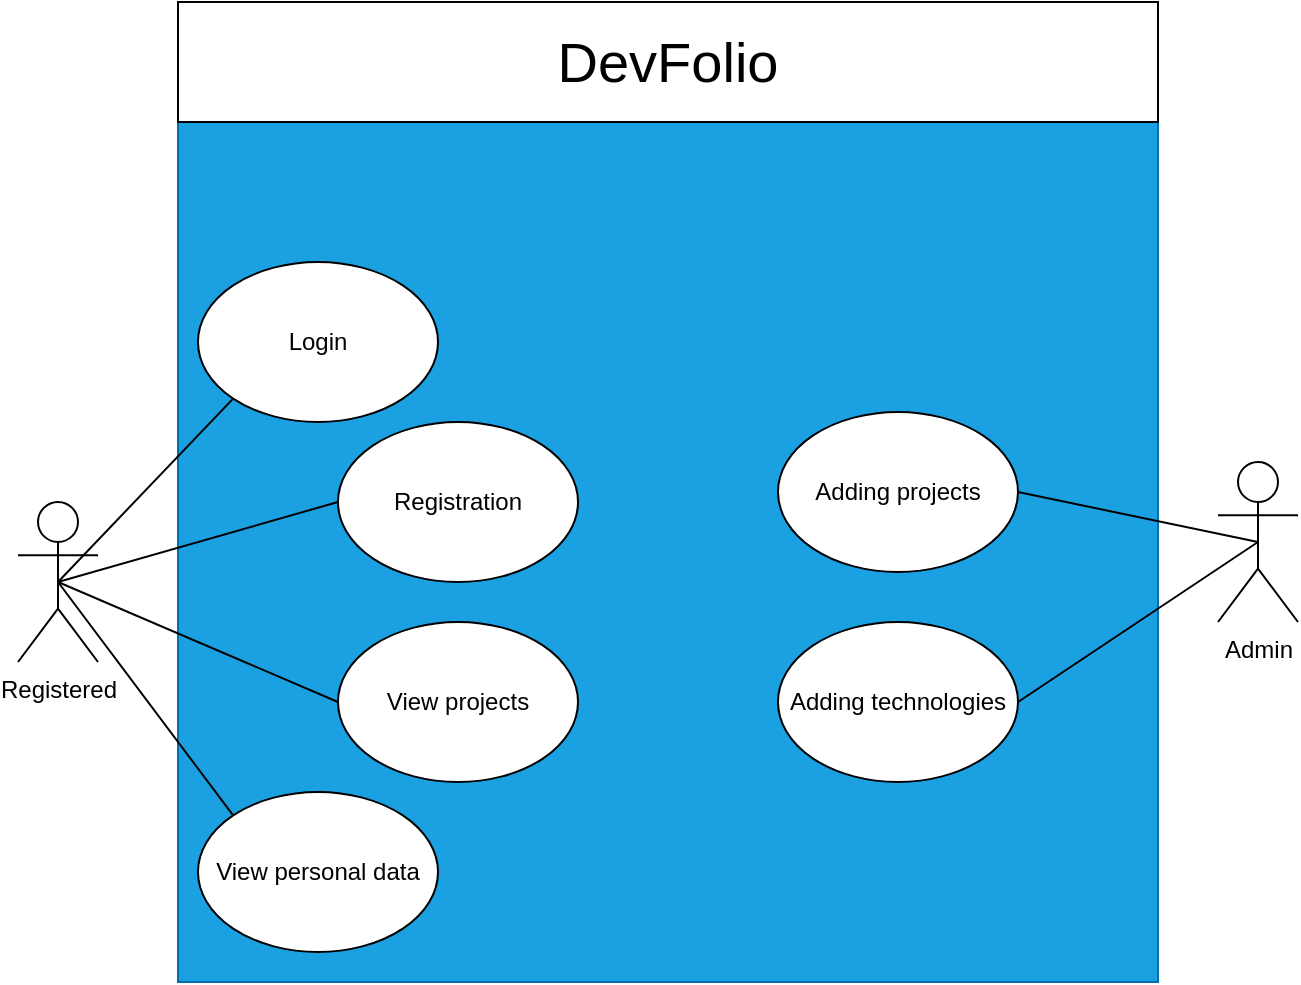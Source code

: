 <mxfile version="27.1.4">
  <diagram name="Page-1" id="gxSoQA9QzWtc0oUfEF9x">
    <mxGraphModel grid="1" page="1" gridSize="10" guides="1" tooltips="1" connect="1" arrows="1" fold="1" pageScale="1" pageWidth="827" pageHeight="1169" math="0" shadow="0">
      <root>
        <mxCell id="0" />
        <mxCell id="1" parent="0" />
        <mxCell id="fUVFQAexb9gU5Qhp4BD0-3" value="Registered" style="shape=umlActor;verticalLabelPosition=bottom;verticalAlign=top;html=1;outlineConnect=0;" vertex="1" parent="1">
          <mxGeometry x="40" y="360" width="40" height="80" as="geometry" />
        </mxCell>
        <mxCell id="fUVFQAexb9gU5Qhp4BD0-4" value="Admin" style="shape=umlActor;verticalLabelPosition=bottom;verticalAlign=top;html=1;outlineConnect=0;" vertex="1" parent="1">
          <mxGeometry x="640" y="340" width="40" height="80" as="geometry" />
        </mxCell>
        <mxCell id="fUVFQAexb9gU5Qhp4BD0-5" value="" style="whiteSpace=wrap;html=1;aspect=fixed;fillColor=#1ba1e2;fontColor=#ffffff;strokeColor=#006EAF;align=left;" vertex="1" parent="1">
          <mxGeometry x="120" y="110" width="490" height="490" as="geometry" />
        </mxCell>
        <mxCell id="fUVFQAexb9gU5Qhp4BD0-6" value="Registration" style="ellipse;whiteSpace=wrap;html=1;" vertex="1" parent="1">
          <mxGeometry x="200" y="320" width="120" height="80" as="geometry" />
        </mxCell>
        <mxCell id="fUVFQAexb9gU5Qhp4BD0-7" value="Adding technologies" style="ellipse;whiteSpace=wrap;html=1;" vertex="1" parent="1">
          <mxGeometry x="420" y="420" width="120" height="80" as="geometry" />
        </mxCell>
        <mxCell id="fUVFQAexb9gU5Qhp4BD0-9" value="Login" style="ellipse;whiteSpace=wrap;html=1;" vertex="1" parent="1">
          <mxGeometry x="130" y="240" width="120" height="80" as="geometry" />
        </mxCell>
        <mxCell id="fUVFQAexb9gU5Qhp4BD0-10" value="Adding projects" style="ellipse;whiteSpace=wrap;html=1;" vertex="1" parent="1">
          <mxGeometry x="420" y="315" width="120" height="80" as="geometry" />
        </mxCell>
        <mxCell id="fUVFQAexb9gU5Qhp4BD0-11" value="View personal data" style="ellipse;whiteSpace=wrap;html=1;" vertex="1" parent="1">
          <mxGeometry x="130" y="505" width="120" height="80" as="geometry" />
        </mxCell>
        <mxCell id="fUVFQAexb9gU5Qhp4BD0-12" value="View projects" style="ellipse;whiteSpace=wrap;html=1;" vertex="1" parent="1">
          <mxGeometry x="200" y="420" width="120" height="80" as="geometry" />
        </mxCell>
        <mxCell id="fUVFQAexb9gU5Qhp4BD0-13" value="&lt;font style=&quot;font-size: 28px;&quot;&gt;DevFolio&lt;/font&gt;" style="rounded=0;whiteSpace=wrap;html=1;" vertex="1" parent="1">
          <mxGeometry x="120" y="110" width="490" height="60" as="geometry" />
        </mxCell>
        <mxCell id="fUVFQAexb9gU5Qhp4BD0-14" value="" style="endArrow=none;html=1;rounded=0;entryX=0.5;entryY=0.5;entryDx=0;entryDy=0;entryPerimeter=0;exitX=1;exitY=0.5;exitDx=0;exitDy=0;" edge="1" parent="1" source="fUVFQAexb9gU5Qhp4BD0-10" target="fUVFQAexb9gU5Qhp4BD0-4">
          <mxGeometry width="50" height="50" relative="1" as="geometry">
            <mxPoint x="390" y="420" as="sourcePoint" />
            <mxPoint x="440" y="370" as="targetPoint" />
          </mxGeometry>
        </mxCell>
        <mxCell id="fUVFQAexb9gU5Qhp4BD0-15" value="" style="endArrow=none;html=1;rounded=0;entryX=0.5;entryY=0.5;entryDx=0;entryDy=0;entryPerimeter=0;exitX=1;exitY=0.5;exitDx=0;exitDy=0;" edge="1" parent="1" source="fUVFQAexb9gU5Qhp4BD0-7" target="fUVFQAexb9gU5Qhp4BD0-4">
          <mxGeometry width="50" height="50" relative="1" as="geometry">
            <mxPoint x="550" y="360" as="sourcePoint" />
            <mxPoint x="670" y="385" as="targetPoint" />
          </mxGeometry>
        </mxCell>
        <mxCell id="fUVFQAexb9gU5Qhp4BD0-16" value="" style="endArrow=none;html=1;rounded=0;entryX=0;entryY=0;entryDx=0;entryDy=0;exitX=0.5;exitY=0.5;exitDx=0;exitDy=0;exitPerimeter=0;" edge="1" parent="1" source="fUVFQAexb9gU5Qhp4BD0-3" target="fUVFQAexb9gU5Qhp4BD0-11">
          <mxGeometry width="50" height="50" relative="1" as="geometry">
            <mxPoint x="305" y="610" as="sourcePoint" />
            <mxPoint x="425" y="530" as="targetPoint" />
          </mxGeometry>
        </mxCell>
        <mxCell id="fUVFQAexb9gU5Qhp4BD0-17" value="" style="endArrow=none;html=1;rounded=0;entryX=0;entryY=0.5;entryDx=0;entryDy=0;exitX=0.5;exitY=0.5;exitDx=0;exitDy=0;exitPerimeter=0;" edge="1" parent="1" source="fUVFQAexb9gU5Qhp4BD0-3" target="fUVFQAexb9gU5Qhp4BD0-12">
          <mxGeometry width="50" height="50" relative="1" as="geometry">
            <mxPoint x="490" y="560" as="sourcePoint" />
            <mxPoint x="610" y="480" as="targetPoint" />
          </mxGeometry>
        </mxCell>
        <mxCell id="fUVFQAexb9gU5Qhp4BD0-18" value="" style="endArrow=none;html=1;rounded=0;entryX=0;entryY=0.5;entryDx=0;entryDy=0;exitX=0.5;exitY=0.5;exitDx=0;exitDy=0;exitPerimeter=0;" edge="1" parent="1" source="fUVFQAexb9gU5Qhp4BD0-3" target="fUVFQAexb9gU5Qhp4BD0-6">
          <mxGeometry width="50" height="50" relative="1" as="geometry">
            <mxPoint x="60" y="460" as="sourcePoint" />
            <mxPoint x="180" y="380" as="targetPoint" />
          </mxGeometry>
        </mxCell>
        <mxCell id="fUVFQAexb9gU5Qhp4BD0-19" value="" style="endArrow=none;html=1;rounded=0;entryX=0;entryY=1;entryDx=0;entryDy=0;exitX=0.5;exitY=0.5;exitDx=0;exitDy=0;exitPerimeter=0;" edge="1" parent="1" source="fUVFQAexb9gU5Qhp4BD0-3" target="fUVFQAexb9gU5Qhp4BD0-9">
          <mxGeometry width="50" height="50" relative="1" as="geometry">
            <mxPoint x="90" y="410" as="sourcePoint" />
            <mxPoint x="210" y="330" as="targetPoint" />
          </mxGeometry>
        </mxCell>
      </root>
    </mxGraphModel>
  </diagram>
</mxfile>
